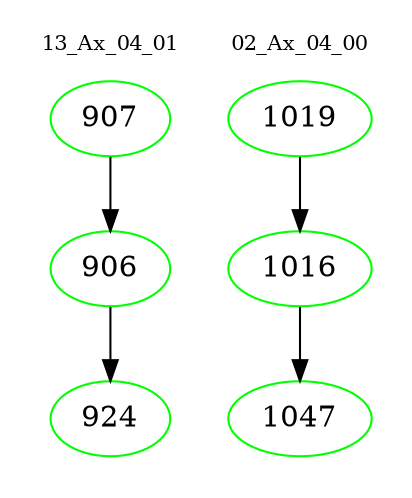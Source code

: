 digraph{
subgraph cluster_0 {
color = white
label = "13_Ax_04_01";
fontsize=10;
T0_907 [label="907", color="green"]
T0_907 -> T0_906 [color="black"]
T0_906 [label="906", color="green"]
T0_906 -> T0_924 [color="black"]
T0_924 [label="924", color="green"]
}
subgraph cluster_1 {
color = white
label = "02_Ax_04_00";
fontsize=10;
T1_1019 [label="1019", color="green"]
T1_1019 -> T1_1016 [color="black"]
T1_1016 [label="1016", color="green"]
T1_1016 -> T1_1047 [color="black"]
T1_1047 [label="1047", color="green"]
}
}
